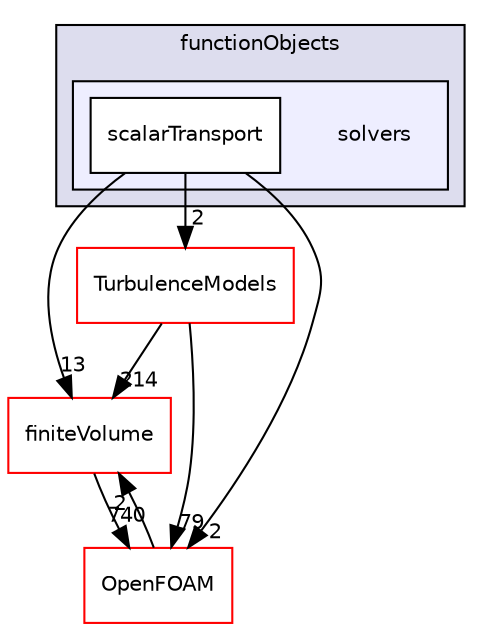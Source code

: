 digraph "src/functionObjects/solvers" {
  bgcolor=transparent;
  compound=true
  node [ fontsize="10", fontname="Helvetica"];
  edge [ labelfontsize="10", labelfontname="Helvetica"];
  subgraph clusterdir_de23f6d4f0962ea995903f5110543226 {
    graph [ bgcolor="#ddddee", pencolor="black", label="functionObjects" fontname="Helvetica", fontsize="10", URL="dir_de23f6d4f0962ea995903f5110543226.html"]
  subgraph clusterdir_7cdb7b0bca19376e9913494d97360d84 {
    graph [ bgcolor="#eeeeff", pencolor="black", label="" URL="dir_7cdb7b0bca19376e9913494d97360d84.html"];
    dir_7cdb7b0bca19376e9913494d97360d84 [shape=plaintext label="solvers"];
    dir_c71eebd3b64d4bf0a3e59b5d276322ad [shape=box label="scalarTransport" color="black" fillcolor="white" style="filled" URL="dir_c71eebd3b64d4bf0a3e59b5d276322ad.html"];
  }
  }
  dir_9bd15774b555cf7259a6fa18f99fe99b [shape=box label="finiteVolume" color="red" URL="dir_9bd15774b555cf7259a6fa18f99fe99b.html"];
  dir_1eda626aeac0f0ad2848c36acaa5d501 [shape=box label="TurbulenceModels" color="red" URL="dir_1eda626aeac0f0ad2848c36acaa5d501.html"];
  dir_c5473ff19b20e6ec4dfe5c310b3778a8 [shape=box label="OpenFOAM" color="red" URL="dir_c5473ff19b20e6ec4dfe5c310b3778a8.html"];
  dir_9bd15774b555cf7259a6fa18f99fe99b->dir_c5473ff19b20e6ec4dfe5c310b3778a8 [headlabel="740", labeldistance=1.5 headhref="dir_000892_001950.html"];
  dir_c71eebd3b64d4bf0a3e59b5d276322ad->dir_9bd15774b555cf7259a6fa18f99fe99b [headlabel="13", labeldistance=1.5 headhref="dir_001313_000892.html"];
  dir_c71eebd3b64d4bf0a3e59b5d276322ad->dir_1eda626aeac0f0ad2848c36acaa5d501 [headlabel="2", labeldistance=1.5 headhref="dir_001313_000747.html"];
  dir_c71eebd3b64d4bf0a3e59b5d276322ad->dir_c5473ff19b20e6ec4dfe5c310b3778a8 [headlabel="2", labeldistance=1.5 headhref="dir_001313_001950.html"];
  dir_1eda626aeac0f0ad2848c36acaa5d501->dir_9bd15774b555cf7259a6fa18f99fe99b [headlabel="214", labeldistance=1.5 headhref="dir_000747_000892.html"];
  dir_1eda626aeac0f0ad2848c36acaa5d501->dir_c5473ff19b20e6ec4dfe5c310b3778a8 [headlabel="79", labeldistance=1.5 headhref="dir_000747_001950.html"];
  dir_c5473ff19b20e6ec4dfe5c310b3778a8->dir_9bd15774b555cf7259a6fa18f99fe99b [headlabel="2", labeldistance=1.5 headhref="dir_001950_000892.html"];
}
